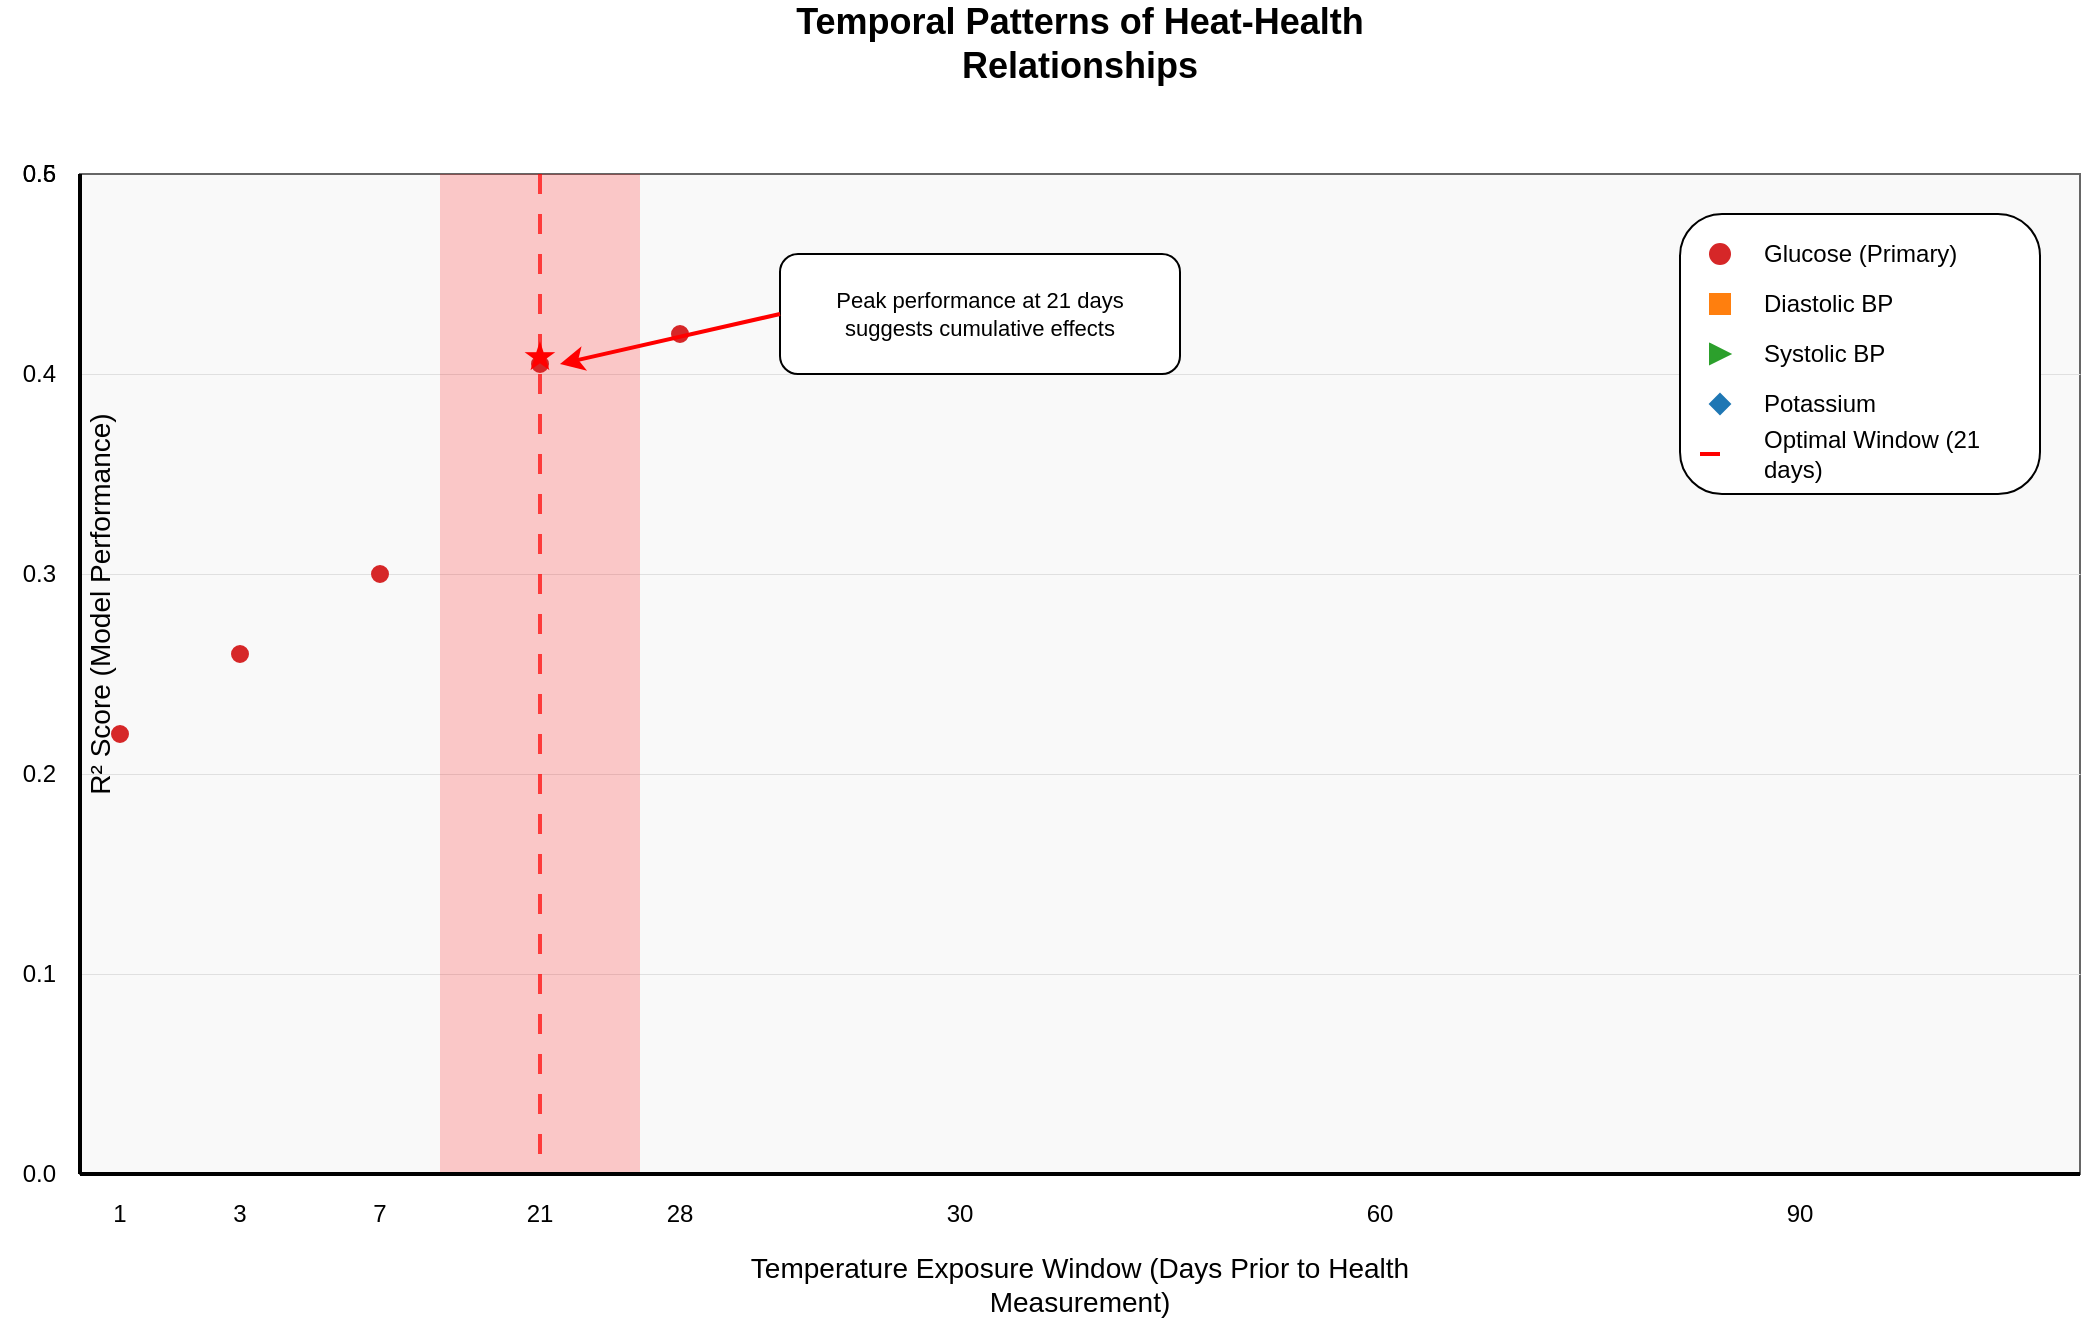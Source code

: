 <?xml version="1.0" encoding="UTF-8"?>
<mxfile version="22.1.11" type="device">
  <diagram name="Temporal Patterns" id="temporal-patterns">
    <mxGraphModel dx="1200" dy="700" grid="1" gridSize="10" guides="1" tooltips="1" connect="1" arrows="1" fold="1" page="1" pageScale="1" pageWidth="1200" pageHeight="700" math="0" shadow="0">
      <root>
        <mxCell id="0"/>
        <mxCell id="1" parent="0"/>
        
        <!-- Title -->
        <mxCell id="title" value="Temporal Patterns of Heat-Health Relationships" style="text;html=1;strokeColor=none;fillColor=none;align=center;verticalAlign=middle;whiteSpace=wrap;rounded=0;fontSize=18;fontStyle=1;" parent="1" vertex="1">
          <mxGeometry x="400" y="20" width="400" height="30" as="geometry"/>
        </mxCell>
        
        <!-- Chart Background -->
        <mxCell id="chart-bg" value="" style="rounded=0;whiteSpace=wrap;html=1;fillColor=#f9f9f9;strokeColor=#666666;" parent="1" vertex="1">
          <mxGeometry x="100" y="100" width="1000" height="500" as="geometry"/>
        </mxCell>
        
        <!-- Grid Lines -->
        <mxCell id="grid-h1" value="" style="endArrow=none;html=1;strokeColor=#e0e0e0;strokeWidth=0.5;" parent="1" edge="1">
          <mxGeometry relative="1" as="geometry">
            <mxPoint x="100" y="200" as="sourcePoint"/>
            <mxPoint x="1100" y="200" as="targetPoint"/>
          </mxGeometry>
        </mxCell>
        <mxCell id="grid-h2" value="" style="endArrow=none;html=1;strokeColor=#e0e0e0;strokeWidth=0.5;" parent="1" edge="1">
          <mxGeometry relative="1" as="geometry">
            <mxPoint x="100" y="300" as="sourcePoint"/>
            <mxPoint x="1100" y="300" as="targetPoint"/>
          </mxGeometry>
        </mxCell>
        <mxCell id="grid-h3" value="" style="endArrow=none;html=1;strokeColor=#e0e0e0;strokeWidth=0.5;" parent="1" edge="1">
          <mxGeometry relative="1" as="geometry">
            <mxPoint x="100" y="400" as="sourcePoint"/>
            <mxPoint x="1100" y="400" as="targetPoint"/>
          </mxGeometry>
        </mxCell>
        <mxCell id="grid-h4" value="" style="endArrow=none;html=1;strokeColor=#e0e0e0;strokeWidth=0.5;" parent="1" edge="1">
          <mxGeometry relative="1" as="geometry">
            <mxPoint x="100" y="500" as="sourcePoint"/>
            <mxPoint x="1100" y="500" as="targetPoint"/>
          </mxGeometry>
        </mxCell>
        
        <!-- Optimal Range Shading -->
        <mxCell id="optimal-range" value="" style="rounded=0;whiteSpace=wrap;html=1;fillColor=#ff0000;strokeColor=none;opacity=20;" parent="1" vertex="1">
          <mxGeometry x="280" y="100" width="100" height="500" as="geometry"/>
        </mxCell>
        
        <!-- Optimal Window Line -->
        <mxCell id="optimal-line" value="" style="endArrow=none;dashed=1;html=1;dashPattern=5 5;strokeColor=#ff0000;strokeWidth=2;opacity=70;" parent="1" edge="1">
          <mxGeometry relative="1" as="geometry">
            <mxPoint x="330" y="100" as="sourcePoint"/>
            <mxPoint x="330" y="600" as="targetPoint"/>
          </mxGeometry>
        </mxCell>
        
        <!-- Glucose Line Points -->
        <mxCell id="glucose-1" value="" style="ellipse;whiteSpace=wrap;html=1;aspect=fixed;fillColor=#d62728;strokeColor=#d62728;" parent="1" vertex="1">
          <mxGeometry x="116" y="376" width="8" height="8" as="geometry"/>
        </mxCell>
        <mxCell id="glucose-2" value="" style="ellipse;whiteSpace=wrap;html=1;aspect=fixed;fillColor=#d62728;strokeColor=#d62728;" parent="1" vertex="1">
          <mxGeometry x="176" y="336" width="8" height="8" as="geometry"/>
        </mxCell>
        <mxCell id="glucose-3" value="" style="ellipse;whiteSpace=wrap;html=1;aspect=fixed;fillColor=#d62728;strokeColor=#d62728;" parent="1" vertex="1">
          <mxGeometry x="246" y="296" width="8" height="8" as="geometry"/>
        </mxCell>
        <mxCell id="glucose-4" value="" style="ellipse;whiteSpace=wrap;html=1;aspect=fixed;fillColor=#d62728;strokeColor=#d62728;" parent="1" vertex="1">
          <mxGeometry x="326" y="191" width="8" height="8" as="geometry"/>
        </mxCell>
        <mxCell id="glucose-5" value="" style="ellipse;whiteSpace=wrap;html=1;aspect=fixed;fillColor=#d62728;strokeColor=#d62728;" parent="1" vertex="1">
          <mxGeometry x="396" y="176" width="8" height="8" as="geometry"/>
        </mxCell>
        
        <!-- Peak Performance Star -->
        <mxCell id="peak-star" value="★" style="text;html=1;strokeColor=none;fillColor=none;align=center;verticalAlign=middle;whiteSpace=wrap;rounded=0;fontSize=20;fontColor=#ff0000;" parent="1" vertex="1">
          <mxGeometry x="320" y="180" width="20" height="20" as="geometry"/>
        </mxCell>
        
        <!-- Annotation Box -->
        <mxCell id="annotation-box" value="Peak performance at 21 days&lt;br&gt;suggests cumulative effects" style="rounded=1;whiteSpace=wrap;html=1;fillColor=#ffffff;strokeColor=#000000;fontSize=11;" parent="1" vertex="1">
          <mxGeometry x="450" y="140" width="200" height="60" as="geometry"/>
        </mxCell>
        
        <!-- Annotation Arrow -->
        <mxCell id="annotation-arrow" value="" style="endArrow=classic;html=1;strokeColor=#ff0000;strokeWidth=2;" parent="1" edge="1">
          <mxGeometry relative="1" as="geometry">
            <mxPoint x="450" y="170" as="sourcePoint"/>
            <mxPoint x="340" y="195" as="targetPoint"/>
          </mxGeometry>
        </mxCell>
        
        <!-- X-axis -->
        <mxCell id="x-axis" value="" style="endArrow=none;html=1;strokeColor=#000000;strokeWidth=2;" parent="1" edge="1">
          <mxGeometry relative="1" as="geometry">
            <mxPoint x="100" y="600" as="sourcePoint"/>
            <mxPoint x="1100" y="600" as="targetPoint"/>
          </mxGeometry>
        </mxCell>
        
        <!-- Y-axis -->
        <mxCell id="y-axis" value="" style="endArrow=none;html=1;strokeColor=#000000;strokeWidth=2;" parent="1" edge="1">
          <mxGeometry relative="1" as="geometry">
            <mxPoint x="100" y="100" as="sourcePoint"/>
            <mxPoint x="100" y="600" as="targetPoint"/>
          </mxGeometry>
        </mxCell>
        
        <!-- X-axis Label -->
        <mxCell id="x-label" value="Temperature Exposure Window (Days Prior to Health Measurement)" style="text;html=1;strokeColor=none;fillColor=none;align=center;verticalAlign=middle;whiteSpace=wrap;rounded=0;fontSize=14;" parent="1" vertex="1">
          <mxGeometry x="400" y="640" width="400" height="30" as="geometry"/>
        </mxCell>
        
        <!-- Y-axis Label -->
        <mxCell id="y-label" value="R² Score (Model Performance)" style="text;html=1;strokeColor=none;fillColor=none;align=center;verticalAlign=middle;whiteSpace=wrap;rounded=0;fontSize=14;rotation=-90;" parent="1" vertex="1">
          <mxGeometry x="10" y="300" width="200" height="30" as="geometry"/>
        </mxCell>
        
        <!-- X-axis Values -->
        <mxCell id="x-val-1" value="1" style="text;html=1;strokeColor=none;fillColor=none;align=center;verticalAlign=middle;whiteSpace=wrap;rounded=0;fontSize=12;" parent="1" vertex="1">
          <mxGeometry x="110" y="610" width="20" height="20" as="geometry"/>
        </mxCell>
        <mxCell id="x-val-3" value="3" style="text;html=1;strokeColor=none;fillColor=none;align=center;verticalAlign=middle;whiteSpace=wrap;rounded=0;fontSize=12;" parent="1" vertex="1">
          <mxGeometry x="170" y="610" width="20" height="20" as="geometry"/>
        </mxCell>
        <mxCell id="x-val-7" value="7" style="text;html=1;strokeColor=none;fillColor=none;align=center;verticalAlign=middle;whiteSpace=wrap;rounded=0;fontSize=12;" parent="1" vertex="1">
          <mxGeometry x="240" y="610" width="20" height="20" as="geometry"/>
        </mxCell>
        <mxCell id="x-val-21" value="21" style="text;html=1;strokeColor=none;fillColor=none;align=center;verticalAlign=middle;whiteSpace=wrap;rounded=0;fontSize=12;" parent="1" vertex="1">
          <mxGeometry x="320" y="610" width="20" height="20" as="geometry"/>
        </mxCell>
        <mxCell id="x-val-28" value="28" style="text;html=1;strokeColor=none;fillColor=none;align=center;verticalAlign=middle;whiteSpace=wrap;rounded=0;fontSize=12;" parent="1" vertex="1">
          <mxGeometry x="390" y="610" width="20" height="20" as="geometry"/>
        </mxCell>
        <mxCell id="x-val-30" value="30" style="text;html=1;strokeColor=none;fillColor=none;align=center;verticalAlign=middle;whiteSpace=wrap;rounded=0;fontSize=12;" parent="1" vertex="1">
          <mxGeometry x="530" y="610" width="20" height="20" as="geometry"/>
        </mxCell>
        <mxCell id="x-val-60" value="60" style="text;html=1;strokeColor=none;fillColor=none;align=center;verticalAlign=middle;whiteSpace=wrap;rounded=0;fontSize=12;" parent="1" vertex="1">
          <mxGeometry x="740" y="610" width="20" height="20" as="geometry"/>
        </mxCell>
        <mxCell id="x-val-90" value="90" style="text;html=1;strokeColor=none;fillColor=none;align=center;verticalAlign=middle;whiteSpace=wrap;rounded=0;fontSize=12;" parent="1" vertex="1">
          <mxGeometry x="950" y="610" width="20" height="20" as="geometry"/>
        </mxCell>
        
        <!-- Y-axis Values -->
        <mxCell id="y-val-0" value="0.0" style="text;html=1;strokeColor=none;fillColor=none;align=right;verticalAlign=middle;whiteSpace=wrap;rounded=0;fontSize=12;" parent="1" vertex="1">
          <mxGeometry x="60" y="590" width="30" height="20" as="geometry"/>
        </mxCell>
        <mxCell id="y-val-1" value="0.1" style="text;html=1;strokeColor=none;fillColor=none;align=right;verticalAlign=middle;whiteSpace=wrap;rounded=0;fontSize=12;" parent="1" vertex="1">
          <mxGeometry x="60" y="490" width="30" height="20" as="geometry"/>
        </mxCell>
        <mxCell id="y-val-2" value="0.2" style="text;html=1;strokeColor=none;fillColor=none;align=right;verticalAlign=middle;whiteSpace=wrap;rounded=0;fontSize=12;" parent="1" vertex="1">
          <mxGeometry x="60" y="390" width="30" height="20" as="geometry"/>
        </mxCell>
        <mxCell id="y-val-3" value="0.3" style="text;html=1;strokeColor=none;fillColor=none;align=right;verticalAlign=middle;whiteSpace=wrap;rounded=0;fontSize=12;" parent="1" vertex="1">
          <mxGeometry x="60" y="290" width="30" height="20" as="geometry"/>
        </mxCell>
        <mxCell id="y-val-4" value="0.4" style="text;html=1;strokeColor=none;fillColor=none;align=right;verticalAlign=middle;whiteSpace=wrap;rounded=0;fontSize=12;" parent="1" vertex="1">
          <mxGeometry x="60" y="190" width="30" height="20" as="geometry"/>
        </mxCell>
        <mxCell id="y-val-5" value="0.5" style="text;html=1;strokeColor=none;fillColor=none;align=right;verticalAlign=middle;whiteSpace=wrap;rounded=0;fontSize=12;" parent="1" vertex="1">
          <mxGeometry x="60" y="90" width="30" height="20" as="geometry"/>
        </mxCell>
        <mxCell id="y-val-6" value="0.6" style="text;html=1;strokeColor=none;fillColor=none;align=right;verticalAlign=middle;whiteSpace=wrap;rounded=0;fontSize=12;" parent="1" vertex="1">
          <mxGeometry x="60" y="90" width="30" height="20" as="geometry"/>
        </mxCell>
        
        <!-- Legend -->
        <mxCell id="legend-box" value="" style="rounded=1;whiteSpace=wrap;html=1;fillColor=#ffffff;strokeColor=#000000;" parent="1" vertex="1">
          <mxGeometry x="900" y="120" width="180" height="140" as="geometry"/>
        </mxCell>
        
        <mxCell id="legend-glucose" value="Glucose (Primary)" style="text;html=1;strokeColor=none;fillColor=none;align=left;verticalAlign=middle;whiteSpace=wrap;rounded=0;fontSize=12;" parent="1" vertex="1">
          <mxGeometry x="940" y="130" width="120" height="20" as="geometry"/>
        </mxCell>
        <mxCell id="legend-glucose-marker" value="" style="ellipse;whiteSpace=wrap;html=1;aspect=fixed;fillColor=#d62728;strokeColor=#d62728;" parent="1" vertex="1">
          <mxGeometry x="915" y="135" width="10" height="10" as="geometry"/>
        </mxCell>
        
        <mxCell id="legend-diastolic" value="Diastolic BP" style="text;html=1;strokeColor=none;fillColor=none;align=left;verticalAlign=middle;whiteSpace=wrap;rounded=0;fontSize=12;" parent="1" vertex="1">
          <mxGeometry x="940" y="155" width="120" height="20" as="geometry"/>
        </mxCell>
        <mxCell id="legend-diastolic-marker" value="" style="rounded=0;whiteSpace=wrap;html=1;fillColor=#ff7f0e;strokeColor=#ff7f0e;" parent="1" vertex="1">
          <mxGeometry x="915" y="160" width="10" height="10" as="geometry"/>
        </mxCell>
        
        <mxCell id="legend-systolic" value="Systolic BP" style="text;html=1;strokeColor=none;fillColor=none;align=left;verticalAlign=middle;whiteSpace=wrap;rounded=0;fontSize=12;" parent="1" vertex="1">
          <mxGeometry x="940" y="180" width="120" height="20" as="geometry"/>
        </mxCell>
        <mxCell id="legend-systolic-marker" value="" style="triangle;whiteSpace=wrap;html=1;fillColor=#2ca02c;strokeColor=#2ca02c;" parent="1" vertex="1">
          <mxGeometry x="915" y="185" width="10" height="10" as="geometry"/>
        </mxCell>
        
        <mxCell id="legend-potassium" value="Potassium" style="text;html=1;strokeColor=none;fillColor=none;align=left;verticalAlign=middle;whiteSpace=wrap;rounded=0;fontSize=12;" parent="1" vertex="1">
          <mxGeometry x="940" y="205" width="120" height="20" as="geometry"/>
        </mxCell>
        <mxCell id="legend-potassium-marker" value="" style="rhombus;whiteSpace=wrap;html=1;fillColor=#1f77b4;strokeColor=#1f77b4;" parent="1" vertex="1">
          <mxGeometry x="915" y="210" width="10" height="10" as="geometry"/>
        </mxCell>
        
        <mxCell id="legend-optimal" value="Optimal Window (21 days)" style="text;html=1;strokeColor=none;fillColor=none;align=left;verticalAlign=middle;whiteSpace=wrap;rounded=0;fontSize=12;" parent="1" vertex="1">
          <mxGeometry x="940" y="230" width="130" height="20" as="geometry"/>
        </mxCell>
        <mxCell id="legend-optimal-line" value="" style="endArrow=none;dashed=1;html=1;dashPattern=5 5;strokeColor=#ff0000;strokeWidth=2;" parent="1" edge="1">
          <mxGeometry relative="1" as="geometry">
            <mxPoint x="910" y="240" as="sourcePoint"/>
            <mxPoint x="930" y="240" as="targetPoint"/>
          </mxGeometry>
        </mxCell>
      </root>
    </mxGraphModel>
  </diagram>
</mxfile>